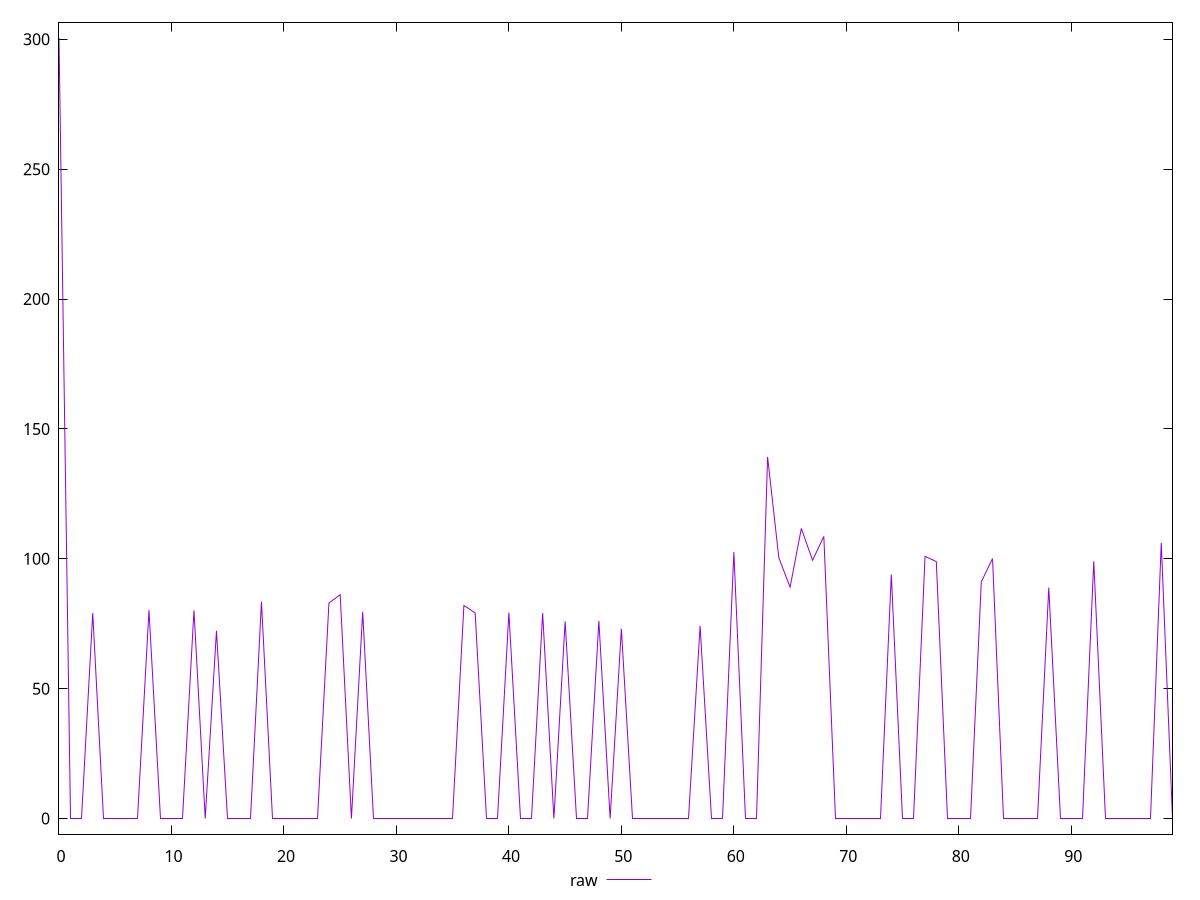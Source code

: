 reset

$raw <<EOF
0 300.548
1 0
2 0
3 79.12099981307983
4 0
5 0
6 0
7 0
8 80.23299980163574
9 0
10 0
11 0
12 80.15199995040894
13 0
14 72.2829999923706
15 0
16 0
17 0
18 83.47499990463257
19 0
20 0
21 0
22 0
23 0
24 82.97199964523315
25 86.18400049209595
26 0
27 79.57200050354004
28 0
29 0
30 0
31 0
32 0
33 0
34 0
35 0
36 82.03599977493286
37 79.15099954605103
38 0
39 0
40 79.2810001373291
41 0
42 0
43 79.14299964904785
44 0
45 75.91799974441528
46 0
47 0
48 76.08799982070923
49 0
50 73.04900026321411
51 0
52 0
53 0
54 0
55 0
56 0
57 74.15000009536743
58 0
59 0
60 102.58699989318848
61 0
62 0
63 139.22899961471558
64 100.39300060272217
65 89.07100009918213
66 111.68499994277954
67 99.41599988937378
68 108.62899971008301
69 0
70 0
71 0
72 0
73 0
74 93.96400022506714
75 0
76 0
77 100.93600034713745
78 98.90700006484985
79 0
80 0
81 0
82 91.11700010299683
83 100.09400033950806
84 0
85 0
86 0
87 0
88 88.9069995880127
89 0
90 0
91 0
92 99.04699993133545
93 0
94 0
95 0
96 0
97 0
98 106.13399982452393
99 0
EOF

set key outside below
set xrange [0:99]
set yrange [-6.01096:306.55896]
set trange [-6.01096:306.55896]
set terminal svg size 640, 500 enhanced background rgb 'white'
set output "report_00018_2021-02-10T15-25-16.877Z/uses-rel-preconnect/samples/pages+cached+noadtech+nomedia+nocss/raw/values.svg"

plot $raw title "raw" with line

reset
